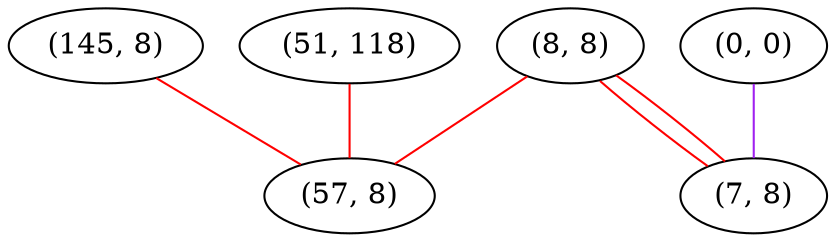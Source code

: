 graph "" {
"(145, 8)";
"(0, 0)";
"(8, 8)";
"(51, 118)";
"(57, 8)";
"(7, 8)";
"(145, 8)" -- "(57, 8)"  [color=red, key=0, weight=1];
"(0, 0)" -- "(7, 8)"  [color=purple, key=0, weight=4];
"(8, 8)" -- "(57, 8)"  [color=red, key=0, weight=1];
"(8, 8)" -- "(7, 8)"  [color=red, key=0, weight=1];
"(8, 8)" -- "(7, 8)"  [color=red, key=1, weight=1];
"(51, 118)" -- "(57, 8)"  [color=red, key=0, weight=1];
}
